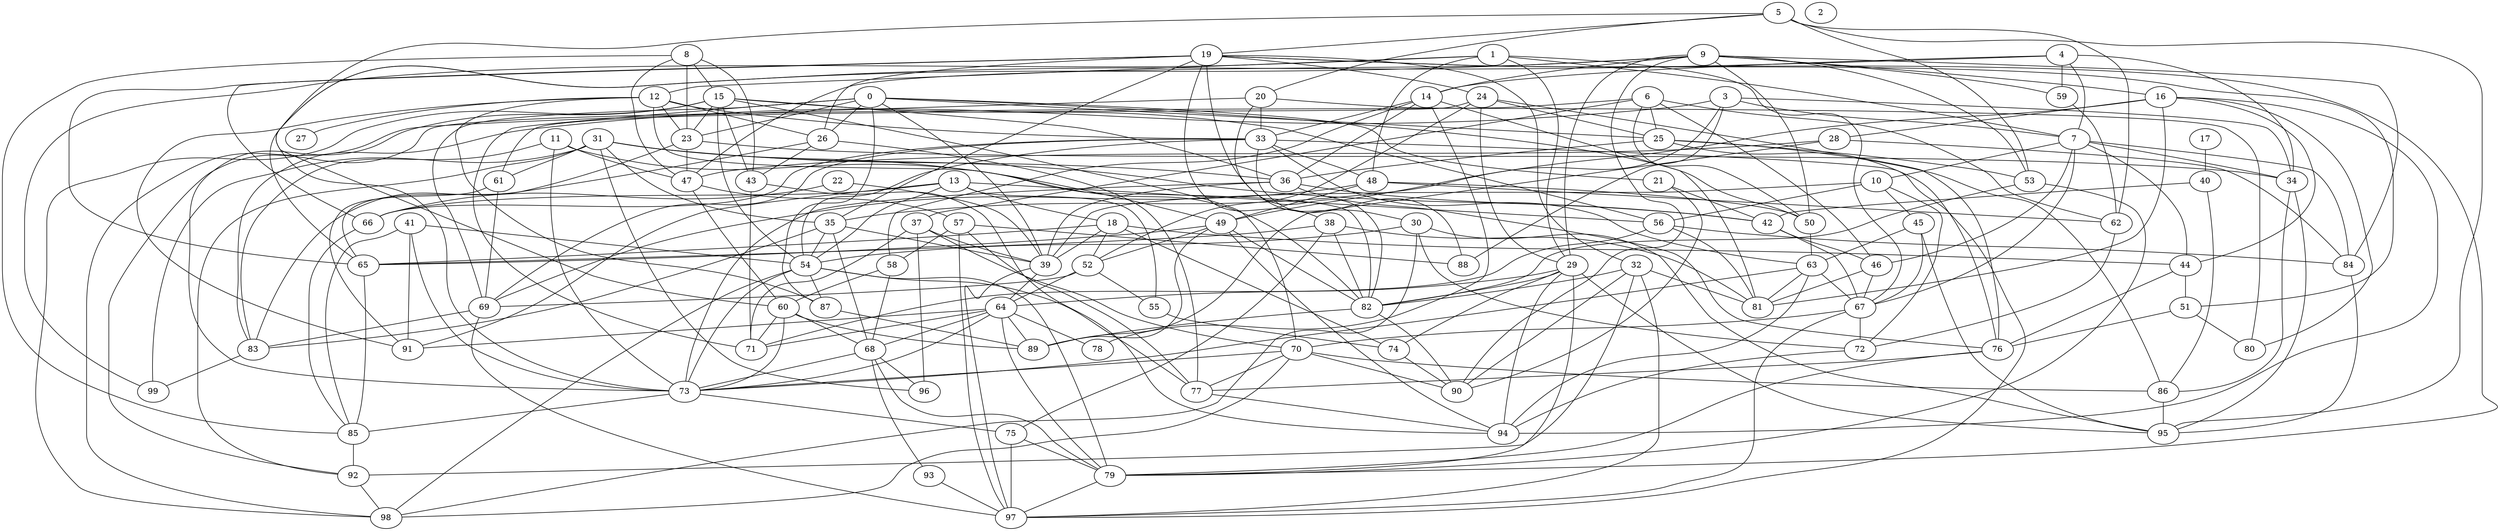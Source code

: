 strict graph "gnp_random_graph(100,0.06)" {
0;
1;
2;
3;
4;
5;
6;
7;
8;
9;
10;
11;
12;
13;
14;
15;
16;
17;
18;
19;
20;
21;
22;
23;
24;
25;
26;
27;
28;
29;
30;
31;
32;
33;
34;
35;
36;
37;
38;
39;
40;
41;
42;
43;
44;
45;
46;
47;
48;
49;
50;
51;
52;
53;
54;
55;
56;
57;
58;
59;
60;
61;
62;
63;
64;
65;
66;
67;
68;
69;
70;
71;
72;
73;
74;
75;
76;
77;
78;
79;
80;
81;
82;
83;
84;
85;
86;
87;
88;
89;
90;
91;
92;
93;
94;
95;
96;
97;
98;
99;
0 -- 87  [is_available=True, prob="0.0694604867665"];
0 -- 69  [is_available=True, prob="0.485337781487"];
0 -- 39  [is_available=True, prob="1.0"];
0 -- 71  [is_available=True, prob="0.38101162239"];
0 -- 50  [is_available=True, prob="0.5425982834"];
0 -- 21  [is_available=True, prob="1.0"];
0 -- 23  [is_available=True, prob="0.139550994933"];
0 -- 25  [is_available=True, prob="1.0"];
0 -- 26  [is_available=True, prob="0.803774852539"];
1 -- 99  [is_available=True, prob="0.43594804869"];
1 -- 7  [is_available=True, prob="1.0"];
1 -- 12  [is_available=True, prob="0.726296799005"];
1 -- 48  [is_available=True, prob="0.568682490316"];
1 -- 67  [is_available=True, prob="0.180243599281"];
1 -- 29  [is_available=True, prob="1.0"];
3 -- 88  [is_available=True, prob="0.499251380127"];
3 -- 49  [is_available=True, prob="0.230737808767"];
3 -- 34  [is_available=True, prob="0.0997672995202"];
3 -- 83  [is_available=True, prob="0.620204427723"];
3 -- 7  [is_available=True, prob="0.472962819865"];
4 -- 65  [is_available=True, prob="0.287815535137"];
4 -- 34  [is_available=True, prob="1.0"];
4 -- 59  [is_available=True, prob="0.417569165915"];
4 -- 14  [is_available=True, prob="0.375067762658"];
4 -- 7  [is_available=True, prob="0.771541234944"];
5 -- 19  [is_available=True, prob="0.815806802872"];
5 -- 20  [is_available=True, prob="0.689956383033"];
5 -- 53  [is_available=True, prob="1.0"];
5 -- 60  [is_available=True, prob="0.0222920041806"];
5 -- 62  [is_available=True, prob="0.517163447028"];
5 -- 95  [is_available=True, prob="0.0313783453849"];
6 -- 37  [is_available=True, prob="0.629279646276"];
6 -- 46  [is_available=True, prob="1.0"];
6 -- 50  [is_available=True, prob="0.0748468909517"];
6 -- 25  [is_available=True, prob="1.0"];
6 -- 92  [is_available=True, prob="1.0"];
6 -- 62  [is_available=True, prob="0.502234849696"];
7 -- 34  [is_available=True, prob="0.578334261888"];
7 -- 10  [is_available=True, prob="0.316571774741"];
7 -- 44  [is_available=True, prob="0.281200948849"];
7 -- 46  [is_available=True, prob="1.0"];
7 -- 67  [is_available=True, prob="0.631688234882"];
7 -- 84  [is_available=True, prob="0.625151046493"];
8 -- 43  [is_available=True, prob="1.0"];
8 -- 23  [is_available=True, prob="0.249352341042"];
8 -- 85  [is_available=True, prob="0.927515617059"];
8 -- 47  [is_available=True, prob="0.164429643887"];
8 -- 15  [is_available=True, prob="0.472639526177"];
9 -- 73  [is_available=True, prob="0.104782608804"];
9 -- 14  [is_available=True, prob="1.0"];
9 -- 47  [is_available=True, prob="0.541950177455"];
9 -- 16  [is_available=True, prob="0.376411735112"];
9 -- 50  [is_available=True, prob="0.75620751474"];
9 -- 84  [is_available=True, prob="0.522932001837"];
9 -- 53  [is_available=True, prob="1.0"];
9 -- 90  [is_available=True, prob="0.438381480564"];
9 -- 59  [is_available=True, prob="1.0"];
9 -- 29  [is_available=True, prob="0.724622936696"];
10 -- 56  [is_available=True, prob="0.229884285484"];
10 -- 72  [is_available=True, prob="0.843316282958"];
10 -- 39  [is_available=True, prob="0.651788631147"];
10 -- 45  [is_available=True, prob="1.0"];
11 -- 73  [is_available=True, prob="0.559596176065"];
11 -- 82  [is_available=True, prob="1.0"];
11 -- 83  [is_available=True, prob="0.581127572276"];
11 -- 47  [is_available=True, prob="0.269297490173"];
12 -- 91  [is_available=True, prob="1.0"];
12 -- 33  [is_available=True, prob="0.364403625729"];
12 -- 87  [is_available=True, prob="0.231608326403"];
12 -- 49  [is_available=True, prob="0.00285872751706"];
12 -- 23  [is_available=True, prob="0.549830137257"];
12 -- 26  [is_available=True, prob="0.933670664094"];
12 -- 27  [is_available=True, prob="0.614505013187"];
13 -- 66  [is_available=True, prob="0.430392860941"];
13 -- 18  [is_available=True, prob="0.890298292139"];
13 -- 54  [is_available=True, prob="1.0"];
13 -- 55  [is_available=True, prob="0.813228786089"];
13 -- 56  [is_available=True, prob="0.0389806562855"];
13 -- 91  [is_available=True, prob="0.123717135469"];
14 -- 33  [is_available=True, prob="0.940257321963"];
14 -- 78  [is_available=True, prob="1.0"];
14 -- 81  [is_available=True, prob="0.977569071502"];
14 -- 36  [is_available=True, prob="1.0"];
14 -- 58  [is_available=True, prob="1.0"];
15 -- 98  [is_available=True, prob="0.156548115318"];
15 -- 36  [is_available=True, prob="0.244219515338"];
15 -- 70  [is_available=True, prob="0.252040743722"];
15 -- 73  [is_available=True, prob="0.758910444381"];
15 -- 43  [is_available=True, prob="1.0"];
15 -- 54  [is_available=True, prob="1.0"];
15 -- 23  [is_available=True, prob="0.709889144899"];
15 -- 56  [is_available=True, prob="0.464415464267"];
16 -- 35  [is_available=True, prob="0.334505459683"];
16 -- 44  [is_available=True, prob="0.223196842852"];
16 -- 80  [is_available=True, prob="0.169165829694"];
16 -- 81  [is_available=True, prob="0.642781147335"];
16 -- 28  [is_available=True, prob="0.288488328351"];
16 -- 94  [is_available=True, prob="0.64840274909"];
17 -- 40  [is_available=True, prob="0.0938150710834"];
18 -- 65  [is_available=True, prob="0.937648050749"];
18 -- 39  [is_available=True, prob="1.0"];
18 -- 74  [is_available=True, prob="0.432965220705"];
18 -- 44  [is_available=True, prob="0.137843662204"];
18 -- 52  [is_available=True, prob="0.0588854168654"];
19 -- 32  [is_available=True, prob="0.0639523225559"];
19 -- 65  [is_available=True, prob="0.615697068724"];
19 -- 66  [is_available=True, prob="0.185850279027"];
19 -- 35  [is_available=True, prob="0.963544700105"];
19 -- 38  [is_available=True, prob="0.798120374942"];
19 -- 79  [is_available=True, prob="1.0"];
19 -- 51  [is_available=True, prob="0.543363491779"];
19 -- 24  [is_available=True, prob="0.956591368795"];
19 -- 26  [is_available=True, prob="0.307949117939"];
19 -- 30  [is_available=True, prob="0.131965476673"];
20 -- 80  [is_available=True, prob="0.785640941203"];
20 -- 33  [is_available=True, prob="0.897641158588"];
20 -- 82  [is_available=True, prob="0.83616498647"];
20 -- 98  [is_available=True, prob="0.39456937243"];
21 -- 42  [is_available=True, prob="0.326892699322"];
21 -- 90  [is_available=True, prob="1.0"];
22 -- 66  [is_available=True, prob="0.18514098149"];
22 -- 39  [is_available=True, prob="0.231548000077"];
23 -- 65  [is_available=True, prob="0.0689832698873"];
23 -- 34  [is_available=True, prob="0.578419331212"];
23 -- 47  [is_available=True, prob="0.976013454429"];
24 -- 76  [is_available=True, prob="0.886008582987"];
24 -- 61  [is_available=True, prob="0.620904298126"];
24 -- 52  [is_available=True, prob="0.210173076437"];
24 -- 25  [is_available=True, prob="1.0"];
24 -- 29  [is_available=True, prob="0.0178356027879"];
25 -- 36  [is_available=True, prob="0.132294616328"];
25 -- 76  [is_available=True, prob="0.844167568424"];
25 -- 53  [is_available=True, prob="0.65610394158"];
25 -- 86  [is_available=True, prob="1.0"];
26 -- 43  [is_available=True, prob="1.0"];
26 -- 77  [is_available=True, prob="0.353999005967"];
26 -- 83  [is_available=True, prob="0.259845556373"];
28 -- 89  [is_available=True, prob="0.485090653245"];
28 -- 84  [is_available=True, prob="0.298097196417"];
28 -- 47  [is_available=True, prob="0.625325170147"];
29 -- 64  [is_available=True, prob="1.0"];
29 -- 74  [is_available=True, prob="0.310630946784"];
29 -- 79  [is_available=True, prob="0.556996748575"];
29 -- 82  [is_available=True, prob="0.152740650814"];
29 -- 94  [is_available=True, prob="0.700687521813"];
29 -- 95  [is_available=True, prob="0.896512999016"];
30 -- 72  [is_available=True, prob="0.595089712095"];
30 -- 98  [is_available=True, prob="0.932888354882"];
30 -- 54  [is_available=True, prob="0.308311116578"];
30 -- 95  [is_available=True, prob="0.308157791964"];
31 -- 96  [is_available=True, prob="0.788913849778"];
31 -- 35  [is_available=True, prob="0.468045096703"];
31 -- 36  [is_available=True, prob="0.0362240787091"];
31 -- 42  [is_available=True, prob="0.86123654023"];
31 -- 82  [is_available=True, prob="1.0"];
31 -- 99  [is_available=True, prob="0.409660326348"];
31 -- 92  [is_available=True, prob="1.0"];
31 -- 61  [is_available=True, prob="0.923771463005"];
32 -- 97  [is_available=True, prob="0.359196870491"];
32 -- 81  [is_available=True, prob="0.0778062382393"];
32 -- 82  [is_available=True, prob="0.439202433423"];
32 -- 90  [is_available=True, prob="0.447095127294"];
32 -- 92  [is_available=True, prob="0.112489985695"];
33 -- 97  [is_available=True, prob="1.0"];
33 -- 66  [is_available=True, prob="0.307292552383"];
33 -- 69  [is_available=True, prob="0.0493806650047"];
33 -- 48  [is_available=True, prob="0.890884659982"];
33 -- 54  [is_available=True, prob="1.0"];
33 -- 88  [is_available=True, prob="0.679918438514"];
33 -- 63  [is_available=True, prob="1.0"];
34 -- 86  [is_available=True, prob="0.563844271308"];
34 -- 95  [is_available=True, prob="0.910632624454"];
35 -- 83  [is_available=True, prob="0.23068779141"];
35 -- 68  [is_available=True, prob="0.167734909204"];
35 -- 39  [is_available=True, prob="0.142029545425"];
35 -- 54  [is_available=True, prob="0.398578649316"];
36 -- 39  [is_available=True, prob="0.887956133633"];
36 -- 73  [is_available=True, prob="0.751786696113"];
36 -- 42  [is_available=True, prob="0.228991904982"];
36 -- 76  [is_available=True, prob="0.246981428626"];
37 -- 96  [is_available=True, prob="0.64243043787"];
37 -- 71  [is_available=True, prob="0.506831393529"];
37 -- 70  [is_available=True, prob="0.81959282164"];
37 -- 39  [is_available=True, prob="0.346494730345"];
38 -- 65  [is_available=True, prob="0.697451739448"];
38 -- 75  [is_available=True, prob="1.0"];
38 -- 82  [is_available=True, prob="1.0"];
38 -- 81  [is_available=True, prob="0.80556887915"];
39 -- 64  [is_available=True, prob="1.0"];
39 -- 97  [is_available=True, prob="1.0"];
40 -- 42  [is_available=True, prob="0.551274928089"];
40 -- 86  [is_available=True, prob="0.842185620233"];
41 -- 73  [is_available=True, prob="0.917699823644"];
41 -- 91  [is_available=True, prob="0.968729417079"];
41 -- 85  [is_available=True, prob="1.0"];
41 -- 54  [is_available=True, prob="0.550329045836"];
42 -- 67  [is_available=True, prob="0.428597144062"];
42 -- 46  [is_available=True, prob="0.217737361444"];
43 -- 71  [is_available=True, prob="0.629772461095"];
43 -- 94  [is_available=True, prob="0.964945946099"];
44 -- 51  [is_available=True, prob="0.589233479394"];
44 -- 76  [is_available=True, prob="0.937709799134"];
45 -- 95  [is_available=True, prob="1.0"];
45 -- 67  [is_available=True, prob="0.670320777595"];
45 -- 63  [is_available=True, prob="0.313790297953"];
46 -- 81  [is_available=True, prob="0.67604505436"];
46 -- 67  [is_available=True, prob="1.0"];
47 -- 60  [is_available=True, prob="1.0"];
47 -- 57  [is_available=True, prob="1.0"];
48 -- 69  [is_available=True, prob="0.279251835942"];
48 -- 49  [is_available=True, prob="0.970969548137"];
48 -- 50  [is_available=True, prob="0.840404176217"];
48 -- 62  [is_available=True, prob="0.462735709888"];
49 -- 65  [is_available=True, prob="0.480720068468"];
49 -- 82  [is_available=True, prob="0.106034031255"];
49 -- 52  [is_available=True, prob="1.0"];
49 -- 89  [is_available=True, prob="0.692575470006"];
49 -- 94  [is_available=True, prob="0.668431294062"];
50 -- 63  [is_available=True, prob="1.0"];
51 -- 80  [is_available=True, prob="0.938033786099"];
51 -- 76  [is_available=True, prob="0.278949006439"];
52 -- 64  [is_available=True, prob="0.33902771179"];
52 -- 69  [is_available=True, prob="0.75094419593"];
52 -- 55  [is_available=True, prob="0.486894350516"];
53 -- 82  [is_available=True, prob="0.244428291077"];
53 -- 79  [is_available=True, prob="0.798442889716"];
54 -- 98  [is_available=True, prob="0.402465481862"];
54 -- 87  [is_available=True, prob="0.224162410095"];
54 -- 77  [is_available=True, prob="0.400987383536"];
54 -- 73  [is_available=True, prob="0.399071483581"];
54 -- 79  [is_available=True, prob="0.709687726366"];
55 -- 74  [is_available=True, prob="0.59015935848"];
56 -- 71  [is_available=True, prob="0.805995906719"];
56 -- 81  [is_available=True, prob="1.0"];
56 -- 84  [is_available=True, prob="0.815082382136"];
57 -- 88  [is_available=True, prob="0.189318098813"];
57 -- 97  [is_available=True, prob="0.567846854252"];
57 -- 58  [is_available=True, prob="0.704877026481"];
57 -- 77  [is_available=True, prob="1.0"];
58 -- 68  [is_available=True, prob="0.827072052094"];
58 -- 60  [is_available=True, prob="0.660171557078"];
59 -- 62  [is_available=True, prob="0.901693170973"];
60 -- 68  [is_available=True, prob="0.670913606662"];
60 -- 71  [is_available=True, prob="0.264966206634"];
60 -- 73  [is_available=True, prob="1.0"];
60 -- 89  [is_available=True, prob="1.0"];
61 -- 91  [is_available=True, prob="0.839135354162"];
61 -- 69  [is_available=True, prob="0.689600607781"];
62 -- 72  [is_available=True, prob="1.0"];
63 -- 67  [is_available=True, prob="0.491398532596"];
63 -- 73  [is_available=True, prob="0.217464188184"];
63 -- 81  [is_available=True, prob="1.0"];
63 -- 94  [is_available=True, prob="0.00271854821997"];
64 -- 68  [is_available=True, prob="0.0170373151606"];
64 -- 71  [is_available=True, prob="0.256864326348"];
64 -- 73  [is_available=True, prob="0.138232067767"];
64 -- 78  [is_available=True, prob="0.413088559108"];
64 -- 79  [is_available=True, prob="0.840488474241"];
64 -- 89  [is_available=True, prob="0.0665727242688"];
64 -- 91  [is_available=True, prob="1.0"];
65 -- 85  [is_available=True, prob="0.65805308999"];
66 -- 85  [is_available=True, prob="1.0"];
67 -- 97  [is_available=True, prob="0.0222451066959"];
67 -- 70  [is_available=True, prob="0.543274007534"];
67 -- 72  [is_available=True, prob="0.639116151472"];
68 -- 96  [is_available=True, prob="1.0"];
68 -- 73  [is_available=True, prob="1.0"];
68 -- 79  [is_available=True, prob="0.666306081366"];
68 -- 93  [is_available=True, prob="0.235336642776"];
69 -- 97  [is_available=True, prob="0.28375712757"];
69 -- 83  [is_available=True, prob="1.0"];
70 -- 98  [is_available=True, prob="0.595620423135"];
70 -- 73  [is_available=True, prob="0.943795729274"];
70 -- 77  [is_available=True, prob="0.349457258939"];
70 -- 86  [is_available=True, prob="0.511593126205"];
70 -- 90  [is_available=True, prob="1.0"];
72 -- 94  [is_available=True, prob="0.124658105854"];
73 -- 75  [is_available=True, prob="1.0"];
73 -- 85  [is_available=True, prob="0.708423041179"];
74 -- 90  [is_available=True, prob="0.220700944951"];
75 -- 97  [is_available=True, prob="0.343429858562"];
75 -- 79  [is_available=True, prob="0.459077847452"];
76 -- 77  [is_available=True, prob="0.353216596364"];
76 -- 79  [is_available=True, prob="1.0"];
77 -- 94  [is_available=True, prob="1.0"];
79 -- 97  [is_available=True, prob="0.855534311613"];
82 -- 89  [is_available=True, prob="0.185161069638"];
82 -- 90  [is_available=True, prob="0.00808847255111"];
83 -- 99  [is_available=True, prob="0.62205486317"];
84 -- 95  [is_available=True, prob="0.18329981815"];
85 -- 92  [is_available=True, prob="0.127462424358"];
86 -- 95  [is_available=True, prob="0.976008204136"];
87 -- 89  [is_available=True, prob="0.311369383737"];
92 -- 98  [is_available=True, prob="0.519498727349"];
93 -- 97  [is_available=True, prob="0.982215289977"];
}
